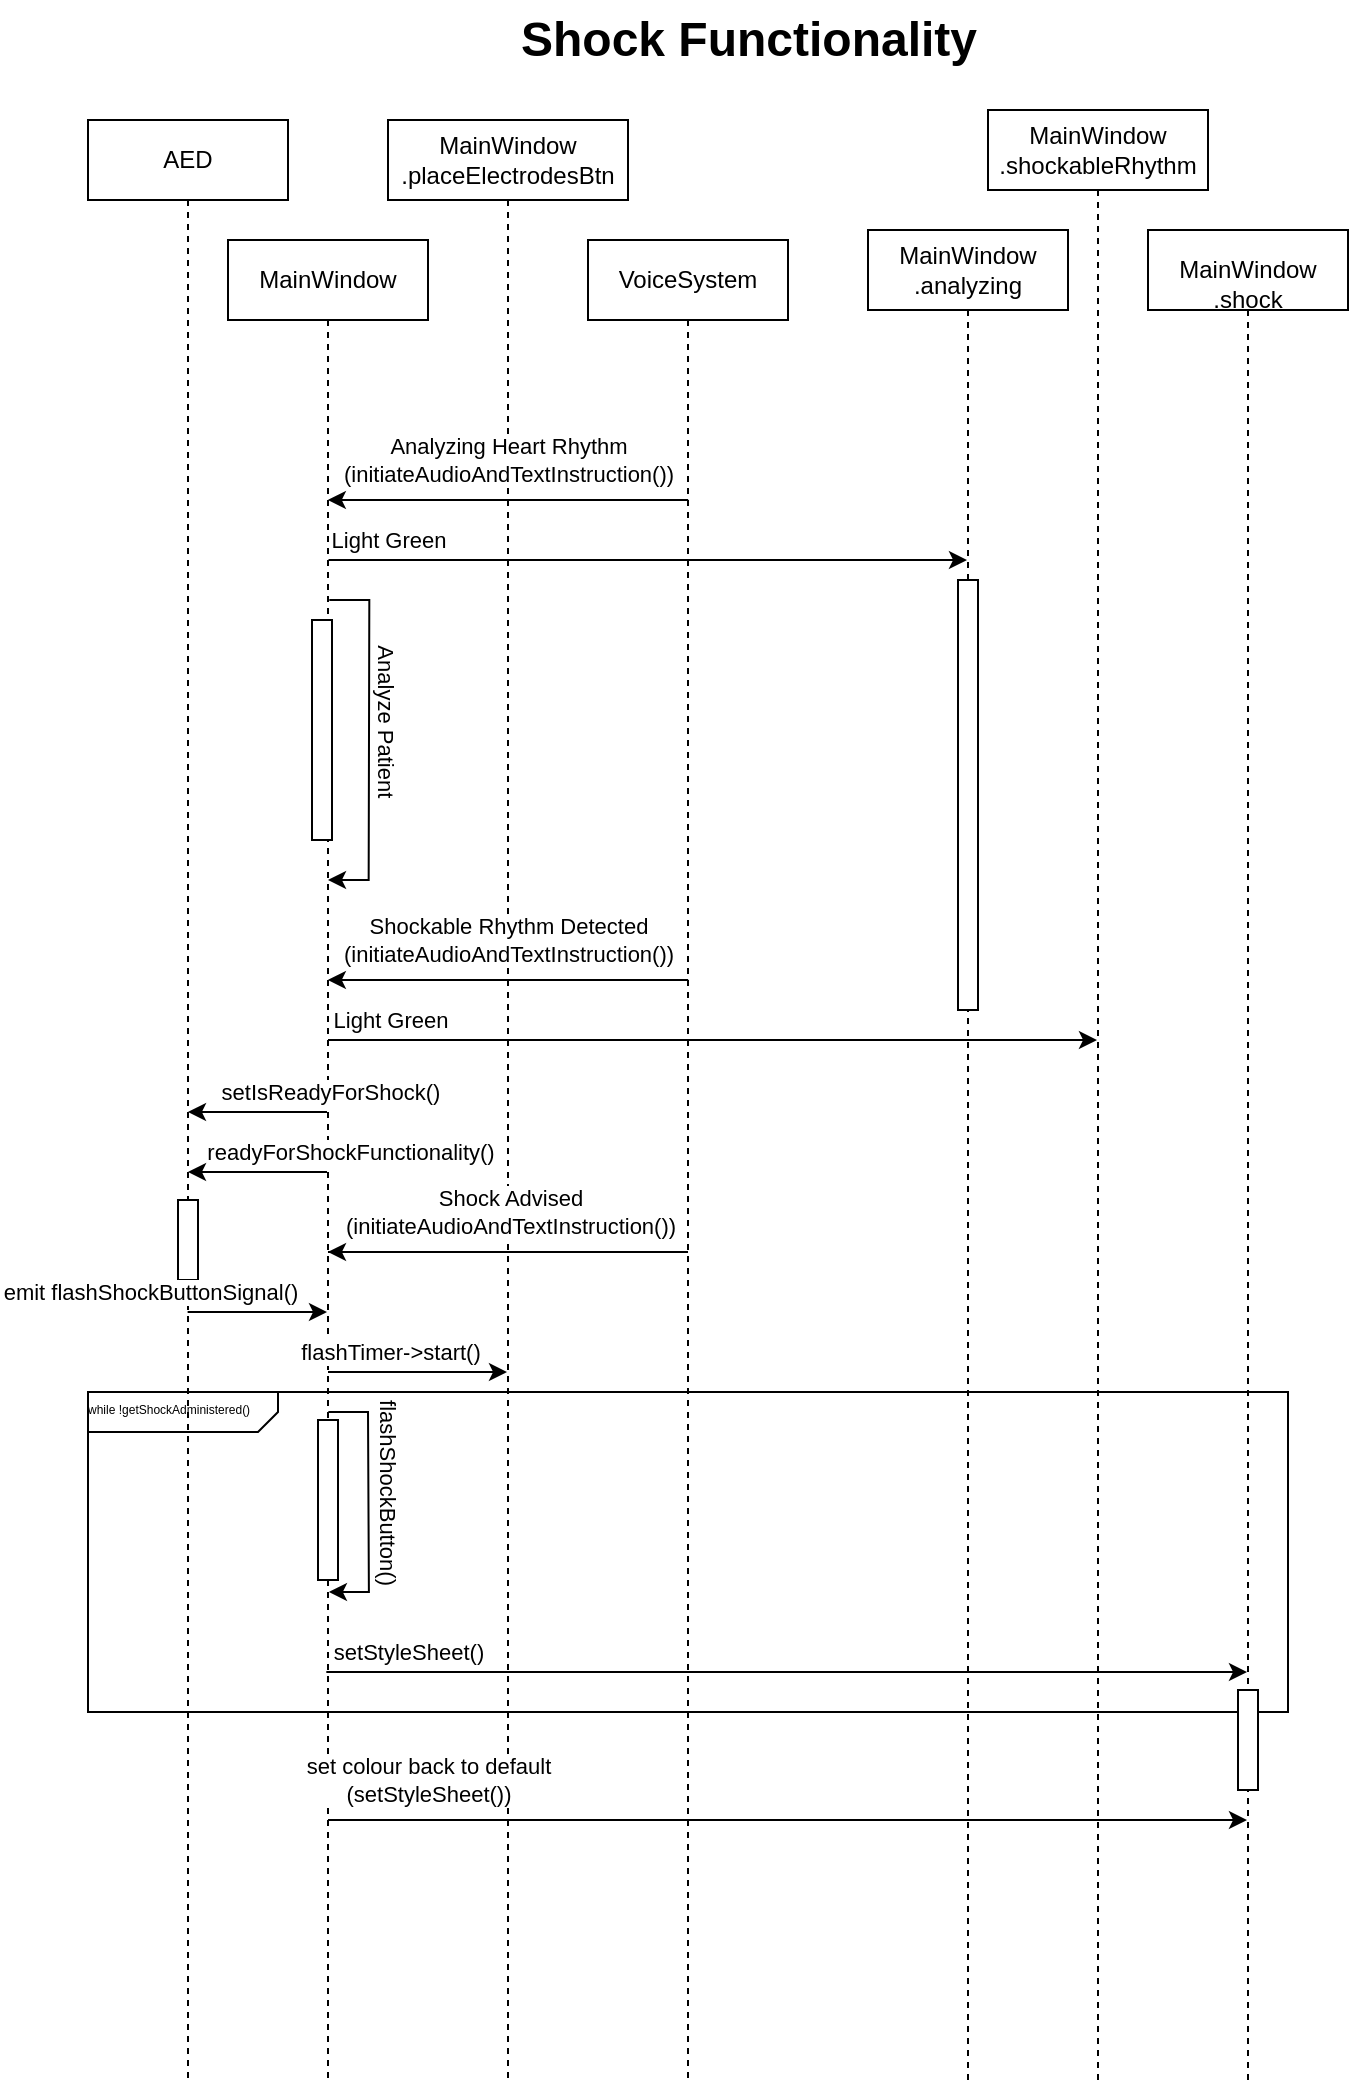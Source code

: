 <mxfile version="22.1.2" type="device">
  <diagram id="C5RBs43oDa-KdzZeNtuy" name="Page-1">
    <mxGraphModel dx="1036" dy="606" grid="1" gridSize="10" guides="1" tooltips="1" connect="1" arrows="1" fold="1" page="1" pageScale="1" pageWidth="827" pageHeight="1169" math="0" shadow="0">
      <root>
        <mxCell id="WIyWlLk6GJQsqaUBKTNV-0" />
        <mxCell id="WIyWlLk6GJQsqaUBKTNV-1" parent="WIyWlLk6GJQsqaUBKTNV-0" />
        <mxCell id="Ii6EBYF0BPZbq6cMydTG-8" value="Shock Functionality" style="text;strokeColor=none;fillColor=none;html=1;fontSize=24;fontStyle=1;verticalAlign=middle;align=center;" parent="WIyWlLk6GJQsqaUBKTNV-1" vertex="1">
          <mxGeometry x="208" y="20" width="440" height="40" as="geometry" />
        </mxCell>
        <mxCell id="Q5ZlL75vWIPDFWJdmBZk-2" value="&lt;div&gt;AED&lt;/div&gt;" style="shape=umlLifeline;perimeter=lifelinePerimeter;whiteSpace=wrap;html=1;container=0;dropTarget=0;collapsible=0;recursiveResize=0;outlineConnect=0;portConstraint=eastwest;newEdgeStyle={&quot;edgeStyle&quot;:&quot;elbowEdgeStyle&quot;,&quot;elbow&quot;:&quot;vertical&quot;,&quot;curved&quot;:0,&quot;rounded&quot;:0};" parent="WIyWlLk6GJQsqaUBKTNV-1" vertex="1">
          <mxGeometry x="98" y="80" width="100" height="980" as="geometry" />
        </mxCell>
        <mxCell id="fbGlAC_JsyK926tj3J4t-2" value="" style="html=1;points=[[0,0,0,0,5],[0,1,0,0,-5],[1,0,0,0,5],[1,1,0,0,-5]];perimeter=orthogonalPerimeter;outlineConnect=0;targetShapes=umlLifeline;portConstraint=eastwest;newEdgeStyle={&quot;curved&quot;:0,&quot;rounded&quot;:0};" vertex="1" parent="Q5ZlL75vWIPDFWJdmBZk-2">
          <mxGeometry x="45" y="540" width="10" height="40" as="geometry" />
        </mxCell>
        <mxCell id="Q5ZlL75vWIPDFWJdmBZk-4" value="VoiceSystem" style="shape=umlLifeline;perimeter=lifelinePerimeter;whiteSpace=wrap;html=1;container=0;dropTarget=0;collapsible=0;recursiveResize=0;outlineConnect=0;portConstraint=eastwest;newEdgeStyle={&quot;edgeStyle&quot;:&quot;elbowEdgeStyle&quot;,&quot;elbow&quot;:&quot;vertical&quot;,&quot;curved&quot;:0,&quot;rounded&quot;:0};" parent="WIyWlLk6GJQsqaUBKTNV-1" vertex="1">
          <mxGeometry x="348" y="140" width="100" height="920" as="geometry" />
        </mxCell>
        <mxCell id="Q5ZlL75vWIPDFWJdmBZk-6" value="&lt;div&gt;MainWindow&lt;/div&gt;&lt;div&gt;.analyzing&lt;br&gt;&lt;/div&gt;" style="shape=umlLifeline;perimeter=lifelinePerimeter;whiteSpace=wrap;html=1;container=0;dropTarget=0;collapsible=0;recursiveResize=0;outlineConnect=0;portConstraint=eastwest;newEdgeStyle={&quot;edgeStyle&quot;:&quot;elbowEdgeStyle&quot;,&quot;elbow&quot;:&quot;vertical&quot;,&quot;curved&quot;:0,&quot;rounded&quot;:0};fillColor=none;" parent="WIyWlLk6GJQsqaUBKTNV-1" vertex="1">
          <mxGeometry x="488" y="135" width="100" height="925" as="geometry" />
        </mxCell>
        <mxCell id="fbGlAC_JsyK926tj3J4t-1" value="" style="html=1;points=[[0,0,0,0,5],[0,1,0,0,-5],[1,0,0,0,5],[1,1,0,0,-5]];perimeter=orthogonalPerimeter;outlineConnect=0;targetShapes=umlLifeline;portConstraint=eastwest;newEdgeStyle={&quot;curved&quot;:0,&quot;rounded&quot;:0};" vertex="1" parent="Q5ZlL75vWIPDFWJdmBZk-6">
          <mxGeometry x="45" y="175" width="10" height="215" as="geometry" />
        </mxCell>
        <mxCell id="Q5ZlL75vWIPDFWJdmBZk-7" value="MainWindow" style="shape=umlLifeline;perimeter=lifelinePerimeter;whiteSpace=wrap;html=1;container=0;dropTarget=0;collapsible=0;recursiveResize=0;outlineConnect=0;portConstraint=eastwest;newEdgeStyle={&quot;edgeStyle&quot;:&quot;elbowEdgeStyle&quot;,&quot;elbow&quot;:&quot;vertical&quot;,&quot;curved&quot;:0,&quot;rounded&quot;:0};" parent="WIyWlLk6GJQsqaUBKTNV-1" vertex="1">
          <mxGeometry x="168" y="140" width="100" height="920" as="geometry" />
        </mxCell>
        <mxCell id="fbGlAC_JsyK926tj3J4t-0" value="" style="html=1;points=[[0,0,0,0,5],[0,1,0,0,-5],[1,0,0,0,5],[1,1,0,0,-5]];perimeter=orthogonalPerimeter;outlineConnect=0;targetShapes=umlLifeline;portConstraint=eastwest;newEdgeStyle={&quot;curved&quot;:0,&quot;rounded&quot;:0};" vertex="1" parent="Q5ZlL75vWIPDFWJdmBZk-7">
          <mxGeometry x="42" y="190" width="10" height="110" as="geometry" />
        </mxCell>
        <mxCell id="Q5ZlL75vWIPDFWJdmBZk-24" value="&lt;div&gt;MainWindow&lt;/div&gt;&lt;div&gt;.placeElectrodesBtn&lt;br&gt;&lt;/div&gt;" style="shape=umlLifeline;perimeter=lifelinePerimeter;whiteSpace=wrap;html=1;container=0;dropTarget=0;collapsible=0;recursiveResize=0;outlineConnect=0;portConstraint=eastwest;newEdgeStyle={&quot;edgeStyle&quot;:&quot;elbowEdgeStyle&quot;,&quot;elbow&quot;:&quot;vertical&quot;,&quot;curved&quot;:0,&quot;rounded&quot;:0};" parent="WIyWlLk6GJQsqaUBKTNV-1" vertex="1">
          <mxGeometry x="248" y="80" width="120" height="980" as="geometry" />
        </mxCell>
        <mxCell id="Q5ZlL75vWIPDFWJdmBZk-46" value="&lt;div&gt;MainWindow&lt;/div&gt;&lt;div&gt;.shockableRhythm&lt;br&gt;&lt;/div&gt;" style="shape=umlLifeline;perimeter=lifelinePerimeter;whiteSpace=wrap;html=1;container=0;dropTarget=0;collapsible=0;recursiveResize=0;outlineConnect=0;portConstraint=eastwest;newEdgeStyle={&quot;edgeStyle&quot;:&quot;elbowEdgeStyle&quot;,&quot;elbow&quot;:&quot;vertical&quot;,&quot;curved&quot;:0,&quot;rounded&quot;:0};fillColor=none;" parent="WIyWlLk6GJQsqaUBKTNV-1" vertex="1">
          <mxGeometry x="548" y="75" width="110" height="985" as="geometry" />
        </mxCell>
        <mxCell id="Q5ZlL75vWIPDFWJdmBZk-47" value="" style="endArrow=classic;html=1;rounded=0;" parent="WIyWlLk6GJQsqaUBKTNV-1" edge="1">
          <mxGeometry width="50" height="50" relative="1" as="geometry">
            <mxPoint x="218.66" y="320" as="sourcePoint" />
            <mxPoint x="217.997" y="460" as="targetPoint" />
            <Array as="points">
              <mxPoint x="238.66" y="320" />
              <mxPoint x="238.33" y="460" />
            </Array>
          </mxGeometry>
        </mxCell>
        <mxCell id="Q5ZlL75vWIPDFWJdmBZk-48" value="&lt;div&gt;Analyze Patient&lt;/div&gt;" style="edgeLabel;html=1;align=center;verticalAlign=middle;resizable=0;points=[];rotation=90;" parent="Q5ZlL75vWIPDFWJdmBZk-47" connectable="0" vertex="1">
          <mxGeometry x="-0.508" y="2" relative="1" as="geometry">
            <mxPoint x="7" y="36" as="offset" />
          </mxGeometry>
        </mxCell>
        <mxCell id="Q5ZlL75vWIPDFWJdmBZk-51" value="" style="endArrow=classic;html=1;rounded=0;exitX=0.5;exitY=0.121;exitDx=0;exitDy=0;exitPerimeter=0;" parent="WIyWlLk6GJQsqaUBKTNV-1" target="Q5ZlL75vWIPDFWJdmBZk-6" edge="1">
          <mxGeometry width="50" height="50" relative="1" as="geometry">
            <mxPoint x="218.25" y="300" as="sourcePoint" />
            <mxPoint x="877.75" y="300" as="targetPoint" />
          </mxGeometry>
        </mxCell>
        <mxCell id="Q5ZlL75vWIPDFWJdmBZk-52" value="Light Green" style="edgeLabel;html=1;align=center;verticalAlign=middle;resizable=0;points=[];" parent="Q5ZlL75vWIPDFWJdmBZk-51" connectable="0" vertex="1">
          <mxGeometry x="-0.393" y="1" relative="1" as="geometry">
            <mxPoint x="-68" y="-9" as="offset" />
          </mxGeometry>
        </mxCell>
        <mxCell id="Q5ZlL75vWIPDFWJdmBZk-53" value="" style="endArrow=classic;html=1;rounded=0;exitX=0.5;exitY=0.121;exitDx=0;exitDy=0;exitPerimeter=0;" parent="WIyWlLk6GJQsqaUBKTNV-1" target="Q5ZlL75vWIPDFWJdmBZk-46" edge="1">
          <mxGeometry width="50" height="50" relative="1" as="geometry">
            <mxPoint x="218" y="540" as="sourcePoint" />
            <mxPoint x="943" y="540" as="targetPoint" />
          </mxGeometry>
        </mxCell>
        <mxCell id="Q5ZlL75vWIPDFWJdmBZk-54" value="Light Green" style="edgeLabel;html=1;align=center;verticalAlign=middle;resizable=0;points=[];" parent="Q5ZlL75vWIPDFWJdmBZk-53" connectable="0" vertex="1">
          <mxGeometry x="-0.393" y="1" relative="1" as="geometry">
            <mxPoint x="-86" y="-9" as="offset" />
          </mxGeometry>
        </mxCell>
        <mxCell id="Q5ZlL75vWIPDFWJdmBZk-59" value="" style="endArrow=classic;html=1;rounded=0;" parent="WIyWlLk6GJQsqaUBKTNV-1" edge="1">
          <mxGeometry width="50" height="50" relative="1" as="geometry">
            <mxPoint x="398.09" y="270" as="sourcePoint" />
            <mxPoint x="217.914" y="270" as="targetPoint" />
          </mxGeometry>
        </mxCell>
        <mxCell id="Q5ZlL75vWIPDFWJdmBZk-60" value="&lt;div&gt;Analyzing Heart Rhythm&lt;br&gt;&lt;/div&gt;&lt;div&gt;(initiateAudioAndTextInstruction())&lt;/div&gt;" style="edgeLabel;html=1;align=center;verticalAlign=middle;resizable=0;points=[];" parent="Q5ZlL75vWIPDFWJdmBZk-59" connectable="0" vertex="1">
          <mxGeometry x="-0.124" y="-2" relative="1" as="geometry">
            <mxPoint x="-11" y="-18" as="offset" />
          </mxGeometry>
        </mxCell>
        <mxCell id="Q5ZlL75vWIPDFWJdmBZk-61" value="" style="endArrow=classic;html=1;rounded=0;" parent="WIyWlLk6GJQsqaUBKTNV-1" edge="1">
          <mxGeometry width="50" height="50" relative="1" as="geometry">
            <mxPoint x="398.09" y="510" as="sourcePoint" />
            <mxPoint x="217.914" y="510" as="targetPoint" />
          </mxGeometry>
        </mxCell>
        <mxCell id="Q5ZlL75vWIPDFWJdmBZk-62" value="&lt;div&gt;Shockable Rhythm Detected&lt;br&gt;&lt;/div&gt;&lt;div&gt;(initiateAudioAndTextInstruction())&lt;/div&gt;" style="edgeLabel;html=1;align=center;verticalAlign=middle;resizable=0;points=[];" parent="Q5ZlL75vWIPDFWJdmBZk-61" connectable="0" vertex="1">
          <mxGeometry x="-0.124" y="-2" relative="1" as="geometry">
            <mxPoint x="-11" y="-18" as="offset" />
          </mxGeometry>
        </mxCell>
        <mxCell id="Q5ZlL75vWIPDFWJdmBZk-90" value="" style="endArrow=classic;html=1;rounded=0;" parent="WIyWlLk6GJQsqaUBKTNV-1" edge="1">
          <mxGeometry width="50" height="50" relative="1" as="geometry">
            <mxPoint x="217.5" y="576" as="sourcePoint" />
            <mxPoint x="147.987" y="576" as="targetPoint" />
          </mxGeometry>
        </mxCell>
        <mxCell id="Q5ZlL75vWIPDFWJdmBZk-91" value="setIsReadyForShock()" style="edgeLabel;html=1;align=center;verticalAlign=middle;resizable=0;points=[];" parent="Q5ZlL75vWIPDFWJdmBZk-90" connectable="0" vertex="1">
          <mxGeometry x="0.293" relative="1" as="geometry">
            <mxPoint x="46" y="-10" as="offset" />
          </mxGeometry>
        </mxCell>
        <mxCell id="Q5ZlL75vWIPDFWJdmBZk-92" value="" style="endArrow=classic;html=1;rounded=0;" parent="WIyWlLk6GJQsqaUBKTNV-1" edge="1">
          <mxGeometry width="50" height="50" relative="1" as="geometry">
            <mxPoint x="217.51" y="606" as="sourcePoint" />
            <mxPoint x="147.997" y="606" as="targetPoint" />
          </mxGeometry>
        </mxCell>
        <mxCell id="Q5ZlL75vWIPDFWJdmBZk-93" value="readyForShockFunctionality()" style="edgeLabel;html=1;align=center;verticalAlign=middle;resizable=0;points=[];" parent="Q5ZlL75vWIPDFWJdmBZk-92" connectable="0" vertex="1">
          <mxGeometry x="0.293" relative="1" as="geometry">
            <mxPoint x="56" y="-10" as="offset" />
          </mxGeometry>
        </mxCell>
        <mxCell id="Q5ZlL75vWIPDFWJdmBZk-99" value="" style="endArrow=classic;html=1;rounded=0;" parent="WIyWlLk6GJQsqaUBKTNV-1" edge="1">
          <mxGeometry width="50" height="50" relative="1" as="geometry">
            <mxPoint x="217.987" y="646" as="sourcePoint" />
            <mxPoint x="217.997" y="646" as="targetPoint" />
            <Array as="points">
              <mxPoint x="398.01" y="646" />
            </Array>
          </mxGeometry>
        </mxCell>
        <mxCell id="Q5ZlL75vWIPDFWJdmBZk-100" value="&lt;div&gt;Shock Advised&lt;br&gt;&lt;/div&gt;&lt;div&gt;(initiateAudioAndTextInstruction())&lt;/div&gt;" style="edgeLabel;html=1;align=center;verticalAlign=middle;resizable=0;points=[];" parent="Q5ZlL75vWIPDFWJdmBZk-99" connectable="0" vertex="1">
          <mxGeometry x="-0.232" relative="1" as="geometry">
            <mxPoint x="-48" y="-20" as="offset" />
          </mxGeometry>
        </mxCell>
        <mxCell id="Q5ZlL75vWIPDFWJdmBZk-101" value="" style="endArrow=classic;html=1;rounded=0;" parent="WIyWlLk6GJQsqaUBKTNV-1" edge="1">
          <mxGeometry width="50" height="50" relative="1" as="geometry">
            <mxPoint x="147.81" y="676" as="sourcePoint" />
            <mxPoint x="217.5" y="676" as="targetPoint" />
          </mxGeometry>
        </mxCell>
        <mxCell id="Q5ZlL75vWIPDFWJdmBZk-102" value="emit flashShockButtonSignal()" style="edgeLabel;html=1;align=center;verticalAlign=middle;resizable=0;points=[];" parent="Q5ZlL75vWIPDFWJdmBZk-101" connectable="0" vertex="1">
          <mxGeometry x="0.333" y="1" relative="1" as="geometry">
            <mxPoint x="-66" y="-9" as="offset" />
          </mxGeometry>
        </mxCell>
        <mxCell id="Q5ZlL75vWIPDFWJdmBZk-103" value="" style="endArrow=classic;html=1;rounded=0;" parent="WIyWlLk6GJQsqaUBKTNV-1" edge="1">
          <mxGeometry width="50" height="50" relative="1" as="geometry">
            <mxPoint x="218.0" y="706" as="sourcePoint" />
            <mxPoint x="307.5" y="706" as="targetPoint" />
          </mxGeometry>
        </mxCell>
        <mxCell id="Q5ZlL75vWIPDFWJdmBZk-104" value="flashTimer-&amp;gt;start()" style="edgeLabel;html=1;align=center;verticalAlign=middle;resizable=0;points=[];" parent="Q5ZlL75vWIPDFWJdmBZk-103" connectable="0" vertex="1">
          <mxGeometry x="0.333" y="1" relative="1" as="geometry">
            <mxPoint x="-29" y="-9" as="offset" />
          </mxGeometry>
        </mxCell>
        <mxCell id="Q5ZlL75vWIPDFWJdmBZk-105" value="&lt;div&gt;&lt;font style=&quot;font-size: 6px;&quot;&gt;while &lt;/font&gt;&lt;font style=&quot;font-size: 6px;&quot;&gt;!&lt;font&gt;getShockAdministered&lt;/font&gt;&lt;font&gt;()&lt;/font&gt;&lt;/font&gt;&lt;/div&gt;" style="html=1;shape=mxgraph.sysml.package;overflow=fill;labelX=95;align=left;spacingLeft=5;verticalAlign=top;spacingTop=-3;fillColor=none;" parent="WIyWlLk6GJQsqaUBKTNV-1" vertex="1">
          <mxGeometry x="98" y="716" width="600" height="160" as="geometry" />
        </mxCell>
        <mxCell id="Q5ZlL75vWIPDFWJdmBZk-106" value="" style="endArrow=classic;html=1;rounded=0;" parent="WIyWlLk6GJQsqaUBKTNV-1" edge="1">
          <mxGeometry width="50" height="50" relative="1" as="geometry">
            <mxPoint x="218.177" y="726.0" as="sourcePoint" />
            <mxPoint x="217.998" y="816" as="targetPoint" />
            <Array as="points">
              <mxPoint x="238" y="726" />
              <mxPoint x="238.45" y="816" />
              <mxPoint x="218.45" y="816" />
            </Array>
          </mxGeometry>
        </mxCell>
        <mxCell id="Q5ZlL75vWIPDFWJdmBZk-107" value="flashShockButton()" style="edgeLabel;html=1;align=center;verticalAlign=middle;resizable=0;points=[];rotation=90;" parent="Q5ZlL75vWIPDFWJdmBZk-106" vertex="1" connectable="0">
          <mxGeometry x="-0.161" y="-2" relative="1" as="geometry">
            <mxPoint x="12" y="5" as="offset" />
          </mxGeometry>
        </mxCell>
        <mxCell id="Q5ZlL75vWIPDFWJdmBZk-108" value="&lt;div&gt;&lt;br&gt;&lt;/div&gt;&lt;div&gt;MainWindow&lt;/div&gt;&lt;div&gt;.shock&lt;br&gt;&lt;/div&gt;" style="shape=umlLifeline;perimeter=lifelinePerimeter;whiteSpace=wrap;html=1;container=0;dropTarget=0;collapsible=0;recursiveResize=0;outlineConnect=0;portConstraint=eastwest;newEdgeStyle={&quot;edgeStyle&quot;:&quot;elbowEdgeStyle&quot;,&quot;elbow&quot;:&quot;vertical&quot;,&quot;curved&quot;:0,&quot;rounded&quot;:0};fillColor=none;" parent="WIyWlLk6GJQsqaUBKTNV-1" vertex="1">
          <mxGeometry x="628" y="135" width="100" height="925" as="geometry" />
        </mxCell>
        <mxCell id="fbGlAC_JsyK926tj3J4t-4" value="" style="html=1;points=[[0,0,0,0,5],[0,1,0,0,-5],[1,0,0,0,5],[1,1,0,0,-5]];perimeter=orthogonalPerimeter;outlineConnect=0;targetShapes=umlLifeline;portConstraint=eastwest;newEdgeStyle={&quot;curved&quot;:0,&quot;rounded&quot;:0};" vertex="1" parent="Q5ZlL75vWIPDFWJdmBZk-108">
          <mxGeometry x="45" y="730" width="10" height="50" as="geometry" />
        </mxCell>
        <mxCell id="Q5ZlL75vWIPDFWJdmBZk-109" value="" style="endArrow=classic;html=1;rounded=0;" parent="WIyWlLk6GJQsqaUBKTNV-1" target="Q5ZlL75vWIPDFWJdmBZk-108" edge="1">
          <mxGeometry width="50" height="50" relative="1" as="geometry">
            <mxPoint x="217.167" y="856" as="sourcePoint" />
            <mxPoint x="1018" y="856" as="targetPoint" />
          </mxGeometry>
        </mxCell>
        <mxCell id="Q5ZlL75vWIPDFWJdmBZk-110" value="setStyleSheet()" style="edgeLabel;html=1;align=center;verticalAlign=middle;resizable=0;points=[];" parent="Q5ZlL75vWIPDFWJdmBZk-109" vertex="1" connectable="0">
          <mxGeometry x="-0.555" relative="1" as="geometry">
            <mxPoint x="-62" y="-10" as="offset" />
          </mxGeometry>
        </mxCell>
        <mxCell id="Q5ZlL75vWIPDFWJdmBZk-111" value="" style="endArrow=classic;html=1;rounded=0;" parent="WIyWlLk6GJQsqaUBKTNV-1" target="Q5ZlL75vWIPDFWJdmBZk-108" edge="1">
          <mxGeometry width="50" height="50" relative="1" as="geometry">
            <mxPoint x="217.997" y="930" as="sourcePoint" />
            <mxPoint x="1018.33" y="930" as="targetPoint" />
          </mxGeometry>
        </mxCell>
        <mxCell id="Q5ZlL75vWIPDFWJdmBZk-112" value="set colour back to default&lt;br&gt;&lt;div&gt;(setStyleSheet())&lt;/div&gt;" style="edgeLabel;html=1;align=center;verticalAlign=middle;resizable=0;points=[];" parent="Q5ZlL75vWIPDFWJdmBZk-111" vertex="1" connectable="0">
          <mxGeometry x="-0.555" relative="1" as="geometry">
            <mxPoint x="-52" y="-20" as="offset" />
          </mxGeometry>
        </mxCell>
        <mxCell id="fbGlAC_JsyK926tj3J4t-3" value="" style="html=1;points=[[0,0,0,0,5],[0,1,0,0,-5],[1,0,0,0,5],[1,1,0,0,-5]];perimeter=orthogonalPerimeter;outlineConnect=0;targetShapes=umlLifeline;portConstraint=eastwest;newEdgeStyle={&quot;curved&quot;:0,&quot;rounded&quot;:0};" vertex="1" parent="WIyWlLk6GJQsqaUBKTNV-1">
          <mxGeometry x="213" y="730" width="10" height="80" as="geometry" />
        </mxCell>
      </root>
    </mxGraphModel>
  </diagram>
</mxfile>
